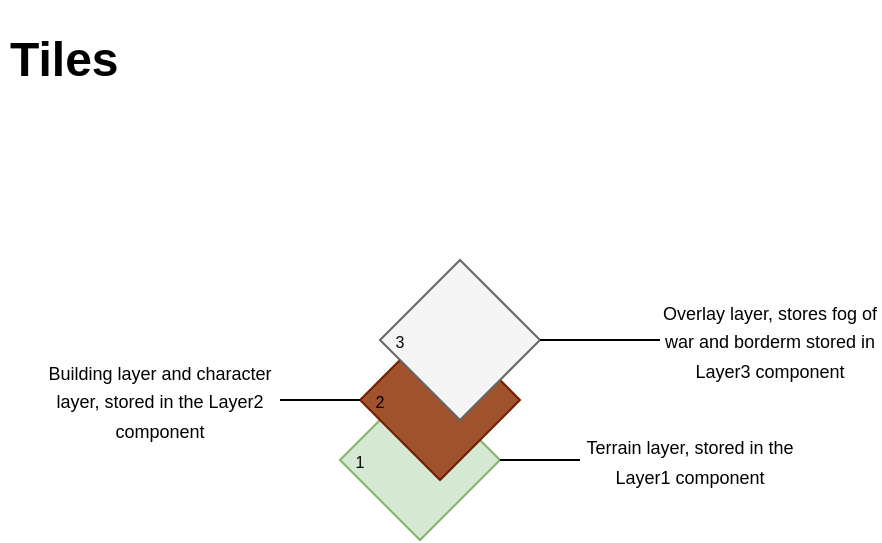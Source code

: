 <mxfile version="13.6.6" type="github">
  <diagram id="U2nRkFfyOThvxzHOeEIQ" name="Page-1">
    <mxGraphModel dx="981" dy="532" grid="1" gridSize="10" guides="1" tooltips="1" connect="1" arrows="1" fold="1" page="1" pageScale="1" pageWidth="850" pageHeight="1100" math="0" shadow="0">
      <root>
        <mxCell id="0" />
        <mxCell id="1" parent="0" />
        <mxCell id="-tf3nq_pOWD0meQbrPwK-1" value="" style="rhombus;whiteSpace=wrap;html=1;fillColor=#d5e8d4;strokeColor=#82b366;" vertex="1" parent="1">
          <mxGeometry x="370" y="310" width="80" height="80" as="geometry" />
        </mxCell>
        <mxCell id="-tf3nq_pOWD0meQbrPwK-2" value="" style="rhombus;whiteSpace=wrap;html=1;fillColor=#a0522d;strokeColor=#6D1F00;fontColor=#ffffff;" vertex="1" parent="1">
          <mxGeometry x="380" y="280" width="80" height="80" as="geometry" />
        </mxCell>
        <mxCell id="-tf3nq_pOWD0meQbrPwK-3" value="" style="rhombus;whiteSpace=wrap;html=1;fillColor=#f5f5f5;strokeColor=#666666;fontColor=#333333;" vertex="1" parent="1">
          <mxGeometry x="390" y="250" width="80" height="80" as="geometry" />
        </mxCell>
        <mxCell id="-tf3nq_pOWD0meQbrPwK-4" value="" style="endArrow=none;html=1;exitX=1;exitY=0.5;exitDx=0;exitDy=0;" edge="1" parent="1" source="-tf3nq_pOWD0meQbrPwK-1" target="-tf3nq_pOWD0meQbrPwK-5">
          <mxGeometry width="50" height="50" relative="1" as="geometry">
            <mxPoint x="460" y="400" as="sourcePoint" />
            <mxPoint x="510" y="350" as="targetPoint" />
          </mxGeometry>
        </mxCell>
        <mxCell id="-tf3nq_pOWD0meQbrPwK-5" value="&lt;font style=&quot;font-size: 9px&quot;&gt;Terrain layer, stored in the Layer1 component&lt;/font&gt;" style="text;html=1;strokeColor=none;fillColor=none;align=center;verticalAlign=middle;whiteSpace=wrap;rounded=0;" vertex="1" parent="1">
          <mxGeometry x="490" y="335" width="110" height="30" as="geometry" />
        </mxCell>
        <mxCell id="-tf3nq_pOWD0meQbrPwK-6" value="&lt;font style=&quot;font-size: 9px&quot;&gt;Building layer and character layer, stored in the Layer2 component&lt;/font&gt;" style="text;html=1;strokeColor=none;fillColor=none;align=center;verticalAlign=middle;whiteSpace=wrap;rounded=0;" vertex="1" parent="1">
          <mxGeometry x="220" y="300" width="120" height="40" as="geometry" />
        </mxCell>
        <mxCell id="-tf3nq_pOWD0meQbrPwK-7" value="" style="endArrow=none;html=1;entryX=0;entryY=0.5;entryDx=0;entryDy=0;exitX=1;exitY=0.5;exitDx=0;exitDy=0;" edge="1" parent="1" source="-tf3nq_pOWD0meQbrPwK-6" target="-tf3nq_pOWD0meQbrPwK-2">
          <mxGeometry width="50" height="50" relative="1" as="geometry">
            <mxPoint x="330" y="310" as="sourcePoint" />
            <mxPoint x="380" y="260" as="targetPoint" />
          </mxGeometry>
        </mxCell>
        <mxCell id="-tf3nq_pOWD0meQbrPwK-8" value="" style="endArrow=none;html=1;" edge="1" parent="1">
          <mxGeometry width="50" height="50" relative="1" as="geometry">
            <mxPoint x="470" y="290" as="sourcePoint" />
            <mxPoint x="530" y="290" as="targetPoint" />
          </mxGeometry>
        </mxCell>
        <mxCell id="-tf3nq_pOWD0meQbrPwK-9" value="&lt;font style=&quot;font-size: 9px&quot;&gt;Overlay layer, stores fog of war and borderm stored in Layer3 component&lt;/font&gt;" style="text;html=1;strokeColor=none;fillColor=none;align=center;verticalAlign=middle;whiteSpace=wrap;rounded=0;" vertex="1" parent="1">
          <mxGeometry x="530" y="270" width="110" height="40" as="geometry" />
        </mxCell>
        <mxCell id="-tf3nq_pOWD0meQbrPwK-11" value="&lt;font style=&quot;font-size: 8px&quot;&gt;1&lt;/font&gt;" style="text;html=1;strokeColor=none;fillColor=none;align=center;verticalAlign=middle;whiteSpace=wrap;rounded=0;" vertex="1" parent="1">
          <mxGeometry x="370" y="340" width="20" height="20" as="geometry" />
        </mxCell>
        <mxCell id="-tf3nq_pOWD0meQbrPwK-12" value="&lt;font style=&quot;font-size: 8px&quot;&gt;2&lt;/font&gt;" style="text;html=1;strokeColor=none;fillColor=none;align=center;verticalAlign=middle;whiteSpace=wrap;rounded=0;" vertex="1" parent="1">
          <mxGeometry x="380" y="310" width="20" height="20" as="geometry" />
        </mxCell>
        <mxCell id="-tf3nq_pOWD0meQbrPwK-13" value="&lt;font style=&quot;font-size: 8px&quot;&gt;3&lt;/font&gt;" style="text;html=1;strokeColor=none;fillColor=none;align=center;verticalAlign=middle;whiteSpace=wrap;rounded=0;" vertex="1" parent="1">
          <mxGeometry x="390" y="280" width="20" height="20" as="geometry" />
        </mxCell>
        <mxCell id="-tf3nq_pOWD0meQbrPwK-14" value="&lt;h1&gt;&lt;span&gt;Tiles&lt;/span&gt;&lt;/h1&gt;&lt;h1&gt;&lt;br style=&quot;font-size: 12px&quot;&gt;&lt;/h1&gt;" style="text;html=1;strokeColor=none;fillColor=none;spacing=5;spacingTop=-20;whiteSpace=wrap;overflow=hidden;rounded=0;" vertex="1" parent="1">
          <mxGeometry x="200" y="130" width="190" height="120" as="geometry" />
        </mxCell>
      </root>
    </mxGraphModel>
  </diagram>
</mxfile>
